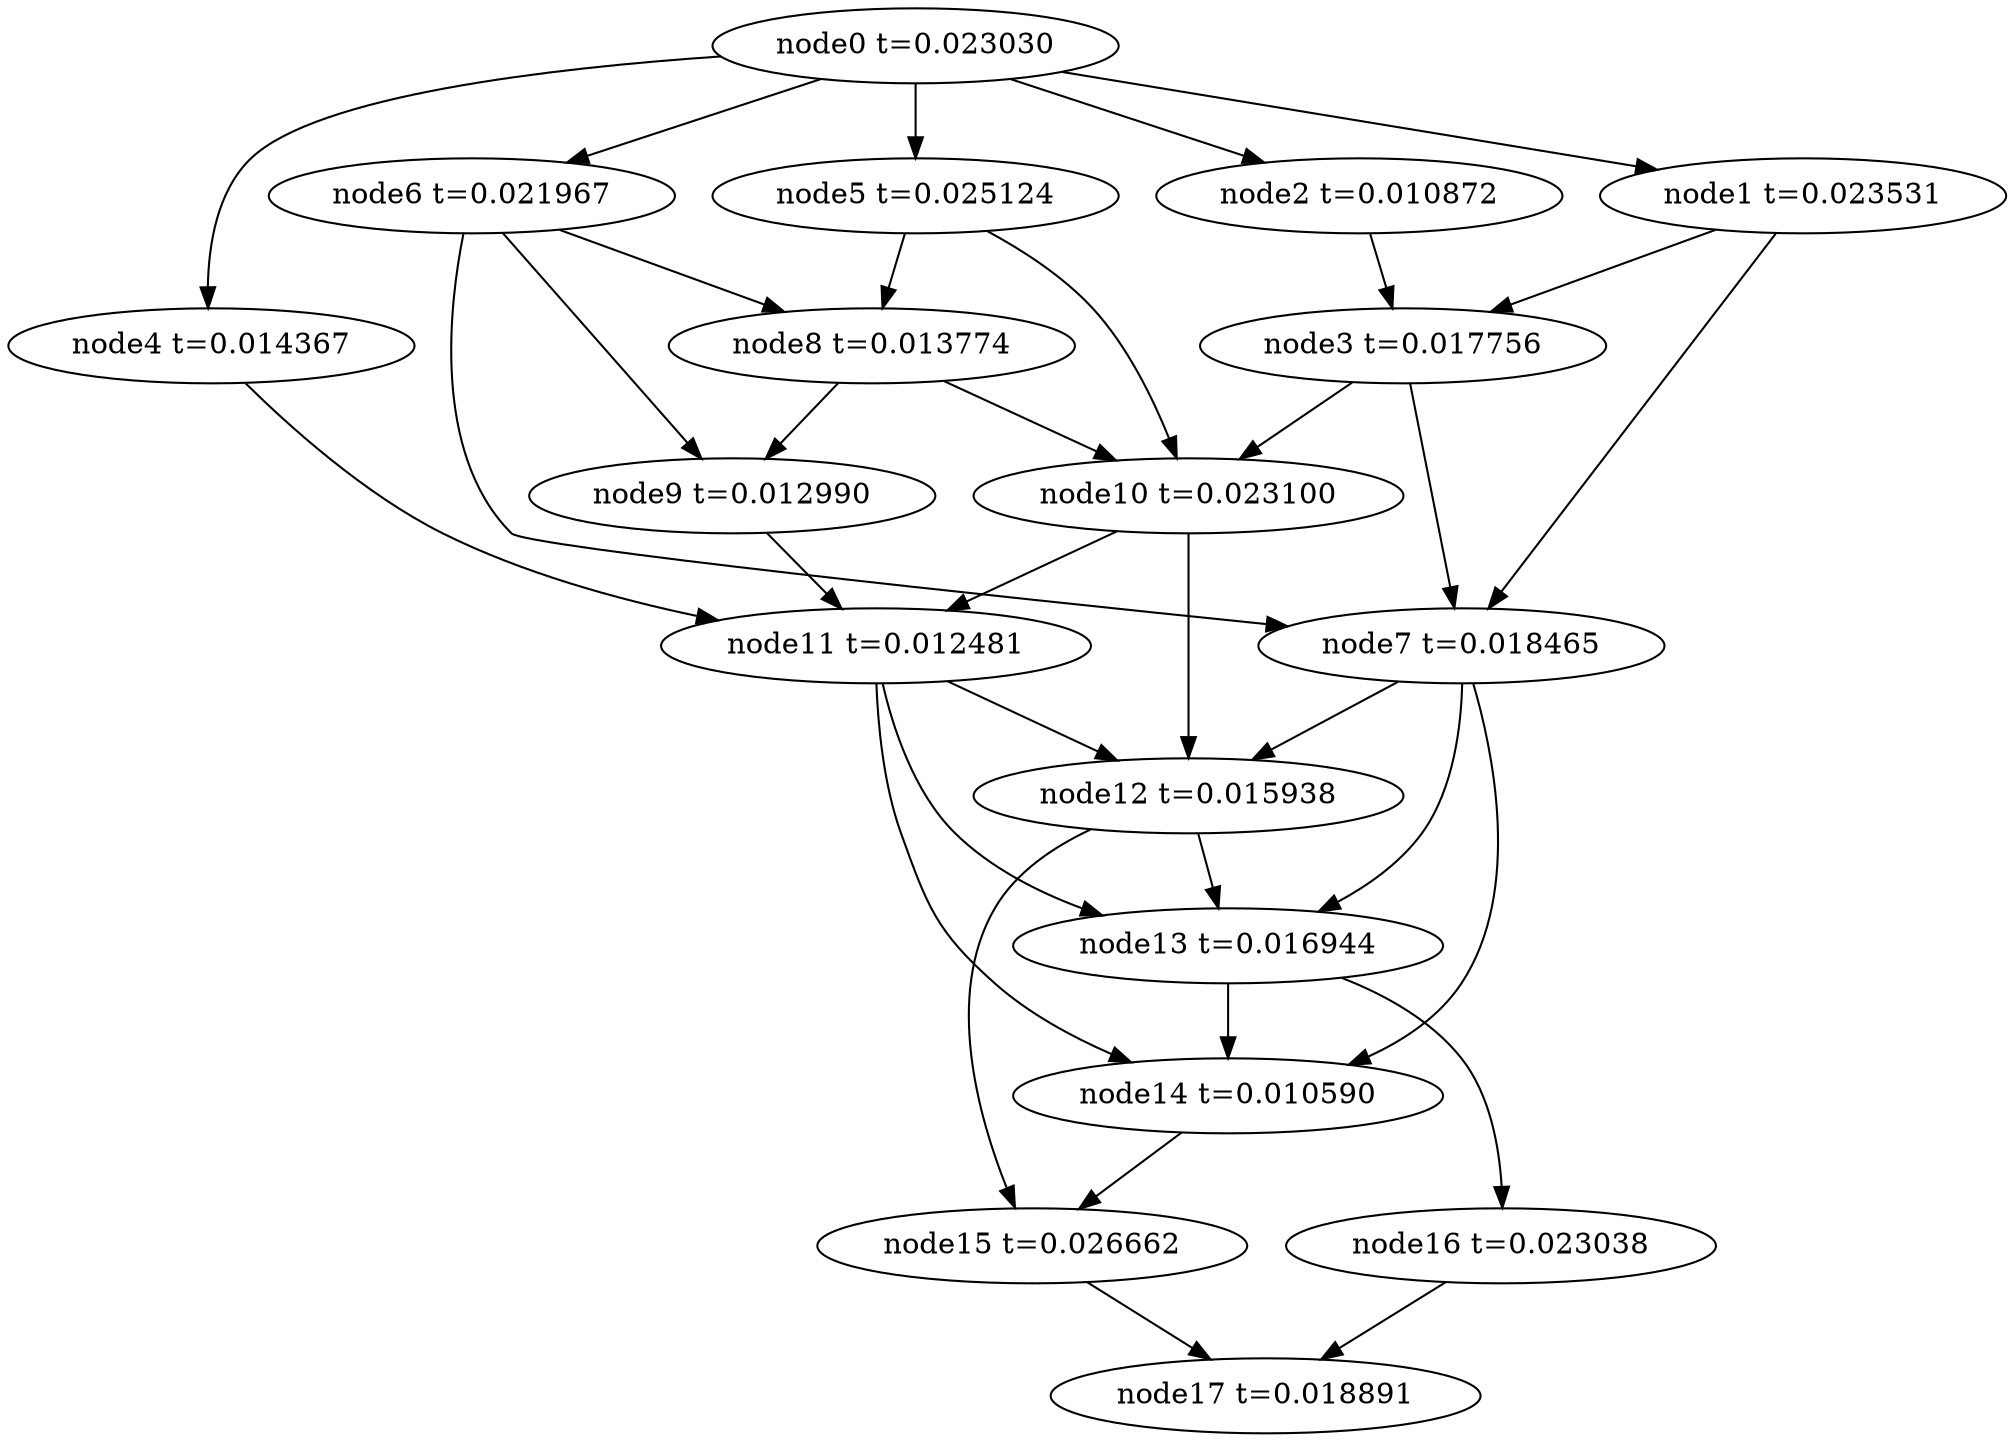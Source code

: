 digraph g{
	node17[label="node17 t=0.018891"]
	node16 -> node17
	node16[label="node16 t=0.023038"];
	node15 -> node17
	node15[label="node15 t=0.026662"];
	node14 -> node15
	node14[label="node14 t=0.010590"];
	node13 -> node16
	node13 -> node14
	node13[label="node13 t=0.016944"];
	node12 -> node15
	node12 -> node13
	node12[label="node12 t=0.015938"];
	node11 -> node14
	node11 -> node13
	node11 -> node12
	node11[label="node11 t=0.012481"];
	node10 -> node12
	node10 -> node11
	node10[label="node10 t=0.023100"];
	node9 -> node11
	node9[label="node9 t=0.012990"];
	node8 -> node10
	node8 -> node9
	node8[label="node8 t=0.013774"];
	node7 -> node14
	node7 -> node13
	node7 -> node12
	node7[label="node7 t=0.018465"];
	node6 -> node9
	node6 -> node8
	node6 -> node7
	node6[label="node6 t=0.021967"];
	node5 -> node10
	node5 -> node8
	node5[label="node5 t=0.025124"];
	node4 -> node11
	node4[label="node4 t=0.014367"];
	node3 -> node10
	node3 -> node7
	node3[label="node3 t=0.017756"];
	node2 -> node3
	node2[label="node2 t=0.010872"];
	node1 -> node7
	node1 -> node3
	node1[label="node1 t=0.023531"];
	node0 -> node6
	node0 -> node5
	node0 -> node4
	node0 -> node2
	node0 -> node1
	node0[label="node0 t=0.023030"];
}
